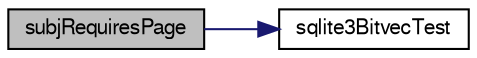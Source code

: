 digraph "subjRequiresPage"
{
  edge [fontname="FreeSans",fontsize="10",labelfontname="FreeSans",labelfontsize="10"];
  node [fontname="FreeSans",fontsize="10",shape=record];
  rankdir="LR";
  Node829151 [label="subjRequiresPage",height=0.2,width=0.4,color="black", fillcolor="grey75", style="filled", fontcolor="black"];
  Node829151 -> Node829152 [color="midnightblue",fontsize="10",style="solid",fontname="FreeSans"];
  Node829152 [label="sqlite3BitvecTest",height=0.2,width=0.4,color="black", fillcolor="white", style="filled",URL="$sqlite3_8c.html#ab08693a5ff8d1b759eb50dc307ee910f"];
}
